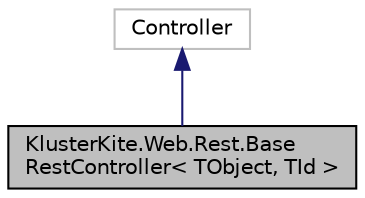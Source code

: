 digraph "KlusterKite.Web.Rest.BaseRestController&lt; TObject, TId &gt;"
{
  edge [fontname="Helvetica",fontsize="10",labelfontname="Helvetica",labelfontsize="10"];
  node [fontname="Helvetica",fontsize="10",shape=record];
  Node0 [label="KlusterKite.Web.Rest.Base\lRestController\< TObject, TId \>",height=0.2,width=0.4,color="black", fillcolor="grey75", style="filled", fontcolor="black"];
  Node1 -> Node0 [dir="back",color="midnightblue",fontsize="10",style="solid",fontname="Helvetica"];
  Node1 [label="Controller",height=0.2,width=0.4,color="grey75", fillcolor="white", style="filled"];
}
